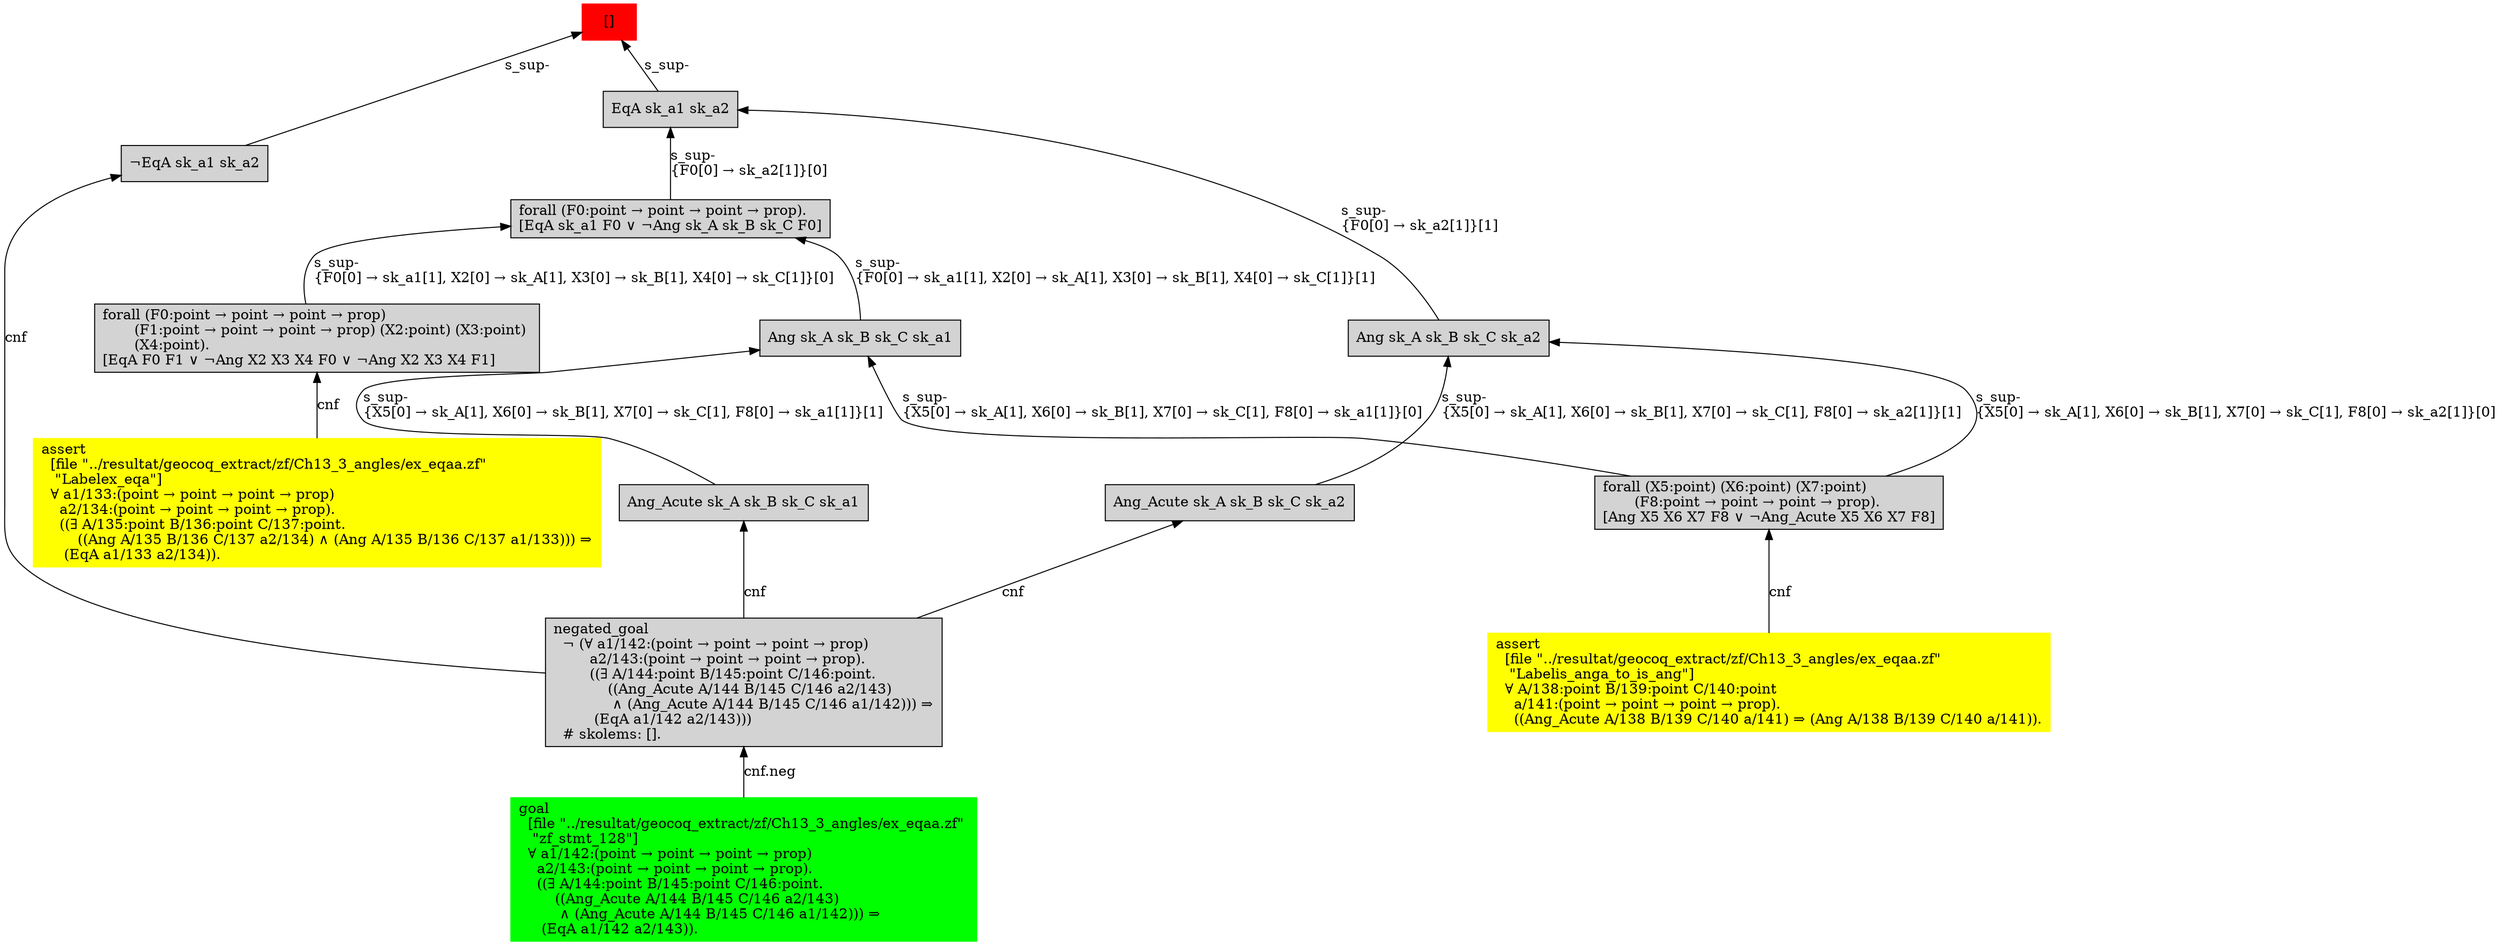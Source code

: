 digraph "unsat_graph" {
  vertex_0 [color=red, label="[]", shape=box, style=filled];
  vertex_0 -> vertex_1 [label="s_sup-\l", dir="back"];
  vertex_1 [shape=box, label="¬EqA sk_a1 sk_a2\l", style=filled];
  vertex_1 -> vertex_2 [label="cnf", dir="back"];
  vertex_2 [shape=box, label="negated_goal\l  ¬ (∀ a1/142:(point → point → point → prop) \l        a2/143:(point → point → point → prop).\l        ((∃ A/144:point B/145:point C/146:point.\l            ((Ang_Acute A/144 B/145 C/146 a2/143)\l             ∧ (Ang_Acute A/144 B/145 C/146 a1/142))) ⇒\l         (EqA a1/142 a2/143)))\l  # skolems: [].\l", style=filled];
  vertex_2 -> vertex_3 [label="cnf.neg", dir="back"];
  vertex_3 [color=green, shape=box, label="goal\l  [file \"../resultat/geocoq_extract/zf/Ch13_3_angles/ex_eqaa.zf\" \l   \"zf_stmt_128\"]\l  ∀ a1/142:(point → point → point → prop) \l    a2/143:(point → point → point → prop).\l    ((∃ A/144:point B/145:point C/146:point.\l        ((Ang_Acute A/144 B/145 C/146 a2/143)\l         ∧ (Ang_Acute A/144 B/145 C/146 a1/142))) ⇒\l     (EqA a1/142 a2/143)).\l", style=filled];
  vertex_0 -> vertex_4 [label="s_sup-\l", dir="back"];
  vertex_4 [shape=box, label="EqA sk_a1 sk_a2\l", style=filled];
  vertex_4 -> vertex_5 [label="s_sup-\l\{F0[0] → sk_a2[1]\}[0]\l", dir="back"];
  vertex_5 [shape=box, label="forall (F0:point → point → point → prop).\l[EqA sk_a1 F0 ∨ ¬Ang sk_A sk_B sk_C F0]\l", style=filled];
  vertex_5 -> vertex_6 [label="s_sup-\l\{F0[0] → sk_a1[1], X2[0] → sk_A[1], X3[0] → sk_B[1], X4[0] → sk_C[1]\}[0]\l", dir="back"];
  vertex_6 [shape=box, label="forall (F0:point → point → point → prop) \l       (F1:point → point → point → prop) (X2:point) (X3:point) \l       (X4:point).\l[EqA F0 F1 ∨ ¬Ang X2 X3 X4 F0 ∨ ¬Ang X2 X3 X4 F1]\l", style=filled];
  vertex_6 -> vertex_7 [label="cnf", dir="back"];
  vertex_7 [color=yellow, shape=box, label="assert\l  [file \"../resultat/geocoq_extract/zf/Ch13_3_angles/ex_eqaa.zf\" \l   \"Labelex_eqa\"]\l  ∀ a1/133:(point → point → point → prop) \l    a2/134:(point → point → point → prop).\l    ((∃ A/135:point B/136:point C/137:point.\l        ((Ang A/135 B/136 C/137 a2/134) ∧ (Ang A/135 B/136 C/137 a1/133))) ⇒\l     (EqA a1/133 a2/134)).\l", style=filled];
  vertex_5 -> vertex_8 [label="s_sup-\l\{F0[0] → sk_a1[1], X2[0] → sk_A[1], X3[0] → sk_B[1], X4[0] → sk_C[1]\}[1]\l", dir="back"];
  vertex_8 [shape=box, label="Ang sk_A sk_B sk_C sk_a1\l", style=filled];
  vertex_8 -> vertex_9 [label="s_sup-\l\{X5[0] → sk_A[1], X6[0] → sk_B[1], X7[0] → sk_C[1], F8[0] → sk_a1[1]\}[0]\l", dir="back"];
  vertex_9 [shape=box, label="forall (X5:point) (X6:point) (X7:point) \l       (F8:point → point → point → prop).\l[Ang X5 X6 X7 F8 ∨ ¬Ang_Acute X5 X6 X7 F8]\l", style=filled];
  vertex_9 -> vertex_10 [label="cnf", dir="back"];
  vertex_10 [color=yellow, shape=box, label="assert\l  [file \"../resultat/geocoq_extract/zf/Ch13_3_angles/ex_eqaa.zf\" \l   \"Labelis_anga_to_is_ang\"]\l  ∀ A/138:point B/139:point C/140:point \l    a/141:(point → point → point → prop).\l    ((Ang_Acute A/138 B/139 C/140 a/141) ⇒ (Ang A/138 B/139 C/140 a/141)).\l", style=filled];
  vertex_8 -> vertex_11 [label="s_sup-\l\{X5[0] → sk_A[1], X6[0] → sk_B[1], X7[0] → sk_C[1], F8[0] → sk_a1[1]\}[1]\l", dir="back"];
  vertex_11 [shape=box, label="Ang_Acute sk_A sk_B sk_C sk_a1\l", style=filled];
  vertex_11 -> vertex_2 [label="cnf", dir="back"];
  vertex_4 -> vertex_12 [label="s_sup-\l\{F0[0] → sk_a2[1]\}[1]\l", dir="back"];
  vertex_12 [shape=box, label="Ang sk_A sk_B sk_C sk_a2\l", style=filled];
  vertex_12 -> vertex_9 [label="s_sup-\l\{X5[0] → sk_A[1], X6[0] → sk_B[1], X7[0] → sk_C[1], F8[0] → sk_a2[1]\}[0]\l", dir="back"];
  vertex_12 -> vertex_13 [label="s_sup-\l\{X5[0] → sk_A[1], X6[0] → sk_B[1], X7[0] → sk_C[1], F8[0] → sk_a2[1]\}[1]\l", dir="back"];
  vertex_13 [shape=box, label="Ang_Acute sk_A sk_B sk_C sk_a2\l", style=filled];
  vertex_13 -> vertex_2 [label="cnf", dir="back"];
  }


